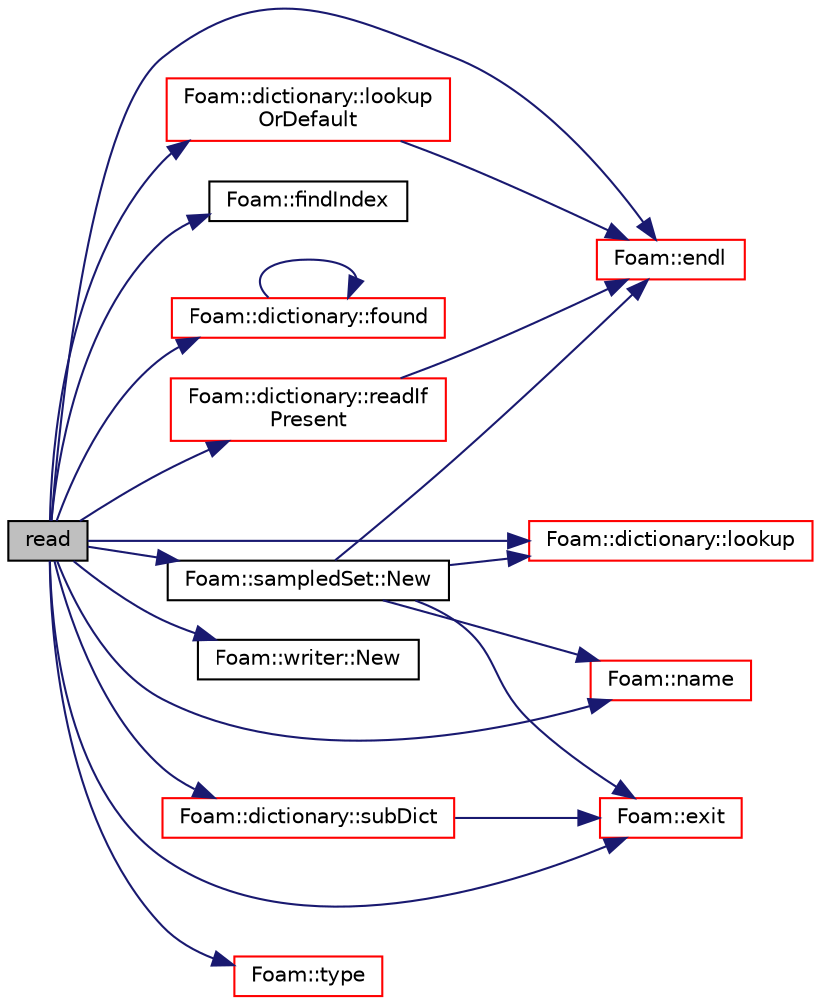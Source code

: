 digraph "read"
{
  bgcolor="transparent";
  edge [fontname="Helvetica",fontsize="10",labelfontname="Helvetica",labelfontsize="10"];
  node [fontname="Helvetica",fontsize="10",shape=record];
  rankdir="LR";
  Node7 [label="read",height=0.2,width=0.4,color="black", fillcolor="grey75", style="filled", fontcolor="black"];
  Node7 -> Node8 [color="midnightblue",fontsize="10",style="solid",fontname="Helvetica"];
  Node8 [label="Foam::endl",height=0.2,width=0.4,color="red",URL="$a21851.html#a2db8fe02a0d3909e9351bb4275b23ce4",tooltip="Add newline and flush stream. "];
  Node7 -> Node10 [color="midnightblue",fontsize="10",style="solid",fontname="Helvetica"];
  Node10 [label="Foam::exit",height=0.2,width=0.4,color="red",URL="$a21851.html#a06ca7250d8e89caf05243ec094843642"];
  Node7 -> Node57 [color="midnightblue",fontsize="10",style="solid",fontname="Helvetica"];
  Node57 [label="Foam::findIndex",height=0.2,width=0.4,color="black",URL="$a21851.html#ac16695f83f370df159eed19f92d095fb",tooltip="Find first occurence of given element and return index,. "];
  Node7 -> Node58 [color="midnightblue",fontsize="10",style="solid",fontname="Helvetica"];
  Node58 [label="Foam::dictionary::found",height=0.2,width=0.4,color="red",URL="$a27129.html#adcd3d5d43253006ef145e56b43025d28",tooltip="Search dictionary for given keyword. "];
  Node58 -> Node58 [color="midnightblue",fontsize="10",style="solid",fontname="Helvetica"];
  Node7 -> Node60 [color="midnightblue",fontsize="10",style="solid",fontname="Helvetica"];
  Node60 [label="Foam::dictionary::lookup",height=0.2,width=0.4,color="red",URL="$a27129.html#a6a0727fa523e48977e27348663def509",tooltip="Find and return an entry data stream. "];
  Node7 -> Node219 [color="midnightblue",fontsize="10",style="solid",fontname="Helvetica"];
  Node219 [label="Foam::dictionary::lookup\lOrDefault",height=0.2,width=0.4,color="red",URL="$a27129.html#a69ee064dcc6d649df523e02e5c242922",tooltip="Find and return a T,. "];
  Node219 -> Node8 [color="midnightblue",fontsize="10",style="solid",fontname="Helvetica"];
  Node7 -> Node189 [color="midnightblue",fontsize="10",style="solid",fontname="Helvetica"];
  Node189 [label="Foam::name",height=0.2,width=0.4,color="red",URL="$a21851.html#adcb0df2bd4953cb6bb390272d8263c3a",tooltip="Return a string representation of a complex. "];
  Node7 -> Node306 [color="midnightblue",fontsize="10",style="solid",fontname="Helvetica"];
  Node306 [label="Foam::writer::New",height=0.2,width=0.4,color="black",URL="$a22641.html#aae3b42e8c361cdb185c69285fcf9efd7",tooltip="Return a reference to the selected writer. "];
  Node7 -> Node307 [color="midnightblue",fontsize="10",style="solid",fontname="Helvetica"];
  Node307 [label="Foam::sampledSet::New",height=0.2,width=0.4,color="black",URL="$a30589.html#ada07e0122f74ef1e89c399515744d472",tooltip="Return a reference to the selected sampledSet. "];
  Node307 -> Node8 [color="midnightblue",fontsize="10",style="solid",fontname="Helvetica"];
  Node307 -> Node10 [color="midnightblue",fontsize="10",style="solid",fontname="Helvetica"];
  Node307 -> Node60 [color="midnightblue",fontsize="10",style="solid",fontname="Helvetica"];
  Node307 -> Node189 [color="midnightblue",fontsize="10",style="solid",fontname="Helvetica"];
  Node7 -> Node222 [color="midnightblue",fontsize="10",style="solid",fontname="Helvetica"];
  Node222 [label="Foam::dictionary::readIf\lPresent",height=0.2,width=0.4,color="red",URL="$a27129.html#ad4bd008e6ee208313f2c3a963ee1170d",tooltip="Find an entry if present, and assign to T. "];
  Node222 -> Node8 [color="midnightblue",fontsize="10",style="solid",fontname="Helvetica"];
  Node7 -> Node242 [color="midnightblue",fontsize="10",style="solid",fontname="Helvetica"];
  Node242 [label="Foam::dictionary::subDict",height=0.2,width=0.4,color="red",URL="$a27129.html#aaa26b5f2da6aff5a6a59af5407f1bf59",tooltip="Find and return a sub-dictionary. "];
  Node242 -> Node10 [color="midnightblue",fontsize="10",style="solid",fontname="Helvetica"];
  Node7 -> Node141 [color="midnightblue",fontsize="10",style="solid",fontname="Helvetica"];
  Node141 [label="Foam::type",height=0.2,width=0.4,color="red",URL="$a21851.html#aec48583af672626378f501eb9fc32cd1",tooltip="Return the file type: DIRECTORY or FILE. "];
}
